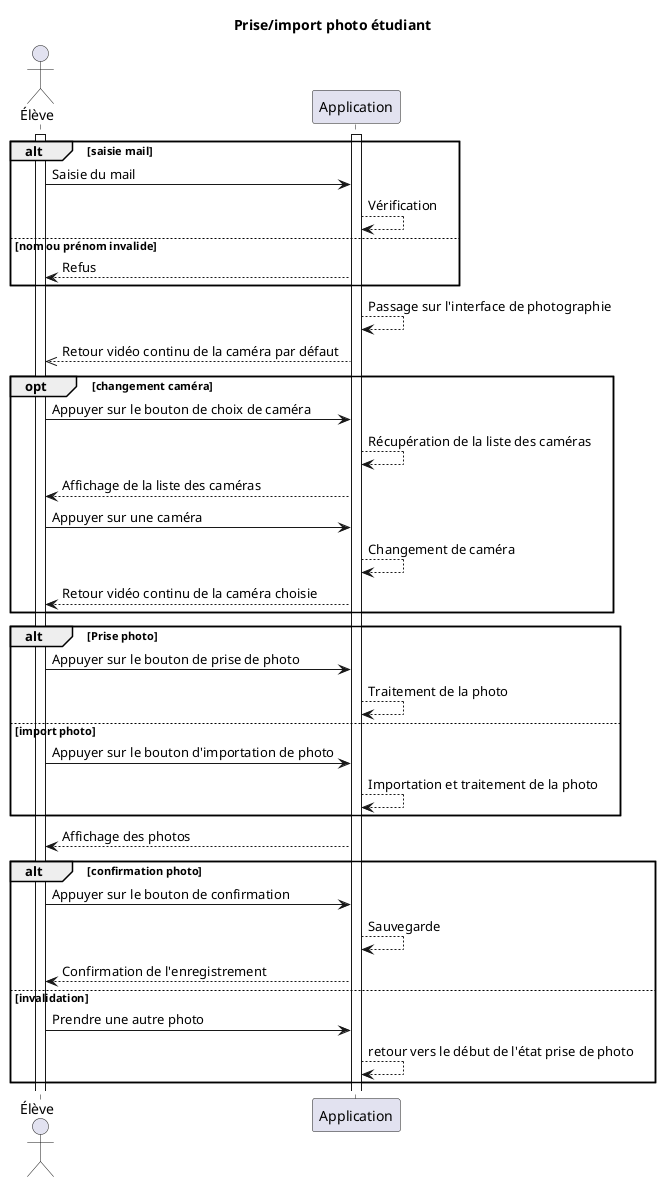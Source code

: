 @startuml etudiant_prend_photo
title Prise/import photo étudiant
actor Élève
activate Élève
activate Application
alt saisie mail
     Élève-> Application: Saisie du mail
     Application--> Application : Vérification
else nom ou prénom invalide
     Application--> Élève: Refus
end

Application--> Application : Passage sur l'interface de photographie
Application-->> Élève: Retour vidéo continu de la caméra par défaut

opt changement caméra
     Élève-> Application: Appuyer sur le bouton de choix de caméra
     Application--> Application : Récupération de la liste des caméras
     Application--> Élève: Affichage de la liste des caméras
     Élève-> Application: Appuyer sur une caméra
     Application--> Application : Changement de caméra
     Application--> Élève: Retour vidéo continu de la caméra choisie
end

alt Prise photo
     Élève-> Application: Appuyer sur le bouton de prise de photo
     Application--> Application : Traitement de la photo
else import photo
     Élève-> Application: Appuyer sur le bouton d'importation de photo
     Application--> Application : Importation et traitement de la photo
end
Application--> Élève: Affichage des photos

alt confirmation photo
     Élève-> Application: Appuyer sur le bouton de confirmation
     Application--> Application : Sauvegarde
     Application--> Élève: Confirmation de l'enregistrement
else invalidation
     Élève-> Application: Prendre une autre photo
     Application--> Application : retour vers le début de l'état prise de photo
end
@enduml